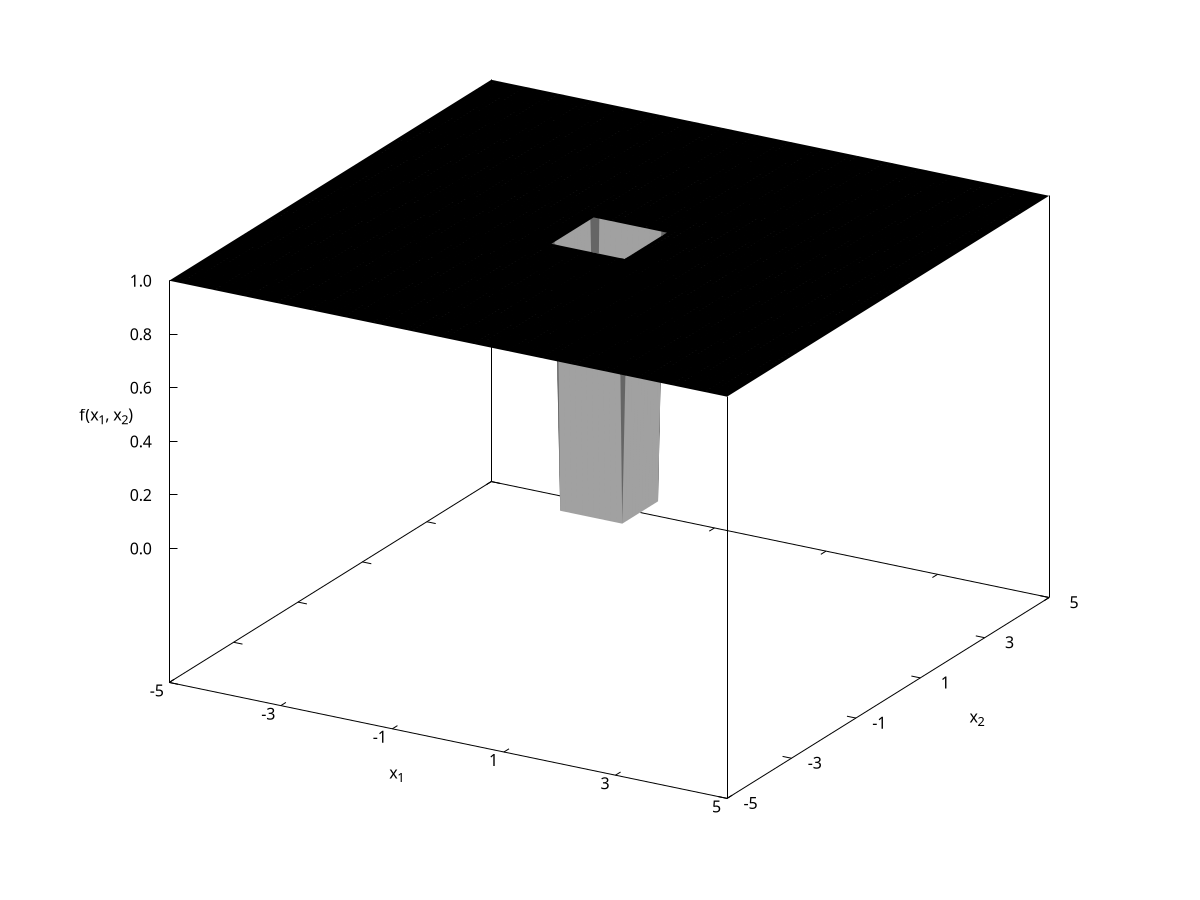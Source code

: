 #set zrange [0: 1.2]
set format z "%.1f"
set xtic -5, 2, 5 offset -0.8
set ytic -5, 2, 5 offset 0.8
set xrange [-5:5]
set yrange [-5:5]
#set key bottom
set xlabel 'x_1'
set ylabel 'x_2'
set zlabel 'f(x_1, x_2)'
set terminal postscript eps enhanced color font 'Helvetica,20'
set output 'almostFlat.eps'
set lmargin 5
unset colorbox
set palette negative grey
set isosamples 100,100

splot abs(x) > 0.6 || abs(y) > 0.6 ? 1 : abs(x) < 0.6 || abs(y) < 0.6 ? 0 : 0.5 title '' with pm3d
